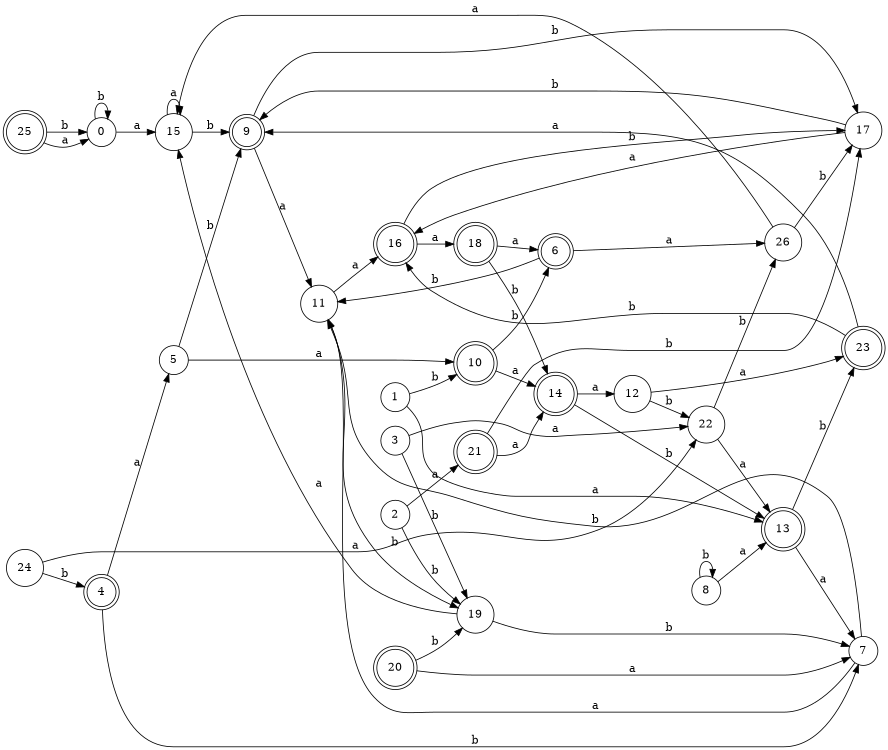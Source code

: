 digraph n22_6 {
__start0 [label="" shape="none"];

rankdir=LR;
size="8,5";

s0 [style="filled", color="black", fillcolor="white" shape="circle", label="0"];
s1 [style="filled", color="black", fillcolor="white" shape="circle", label="1"];
s2 [style="filled", color="black", fillcolor="white" shape="circle", label="2"];
s3 [style="filled", color="black", fillcolor="white" shape="circle", label="3"];
s4 [style="rounded,filled", color="black", fillcolor="white" shape="doublecircle", label="4"];
s5 [style="filled", color="black", fillcolor="white" shape="circle", label="5"];
s6 [style="rounded,filled", color="black", fillcolor="white" shape="doublecircle", label="6"];
s7 [style="filled", color="black", fillcolor="white" shape="circle", label="7"];
s8 [style="filled", color="black", fillcolor="white" shape="circle", label="8"];
s9 [style="rounded,filled", color="black", fillcolor="white" shape="doublecircle", label="9"];
s10 [style="rounded,filled", color="black", fillcolor="white" shape="doublecircle", label="10"];
s11 [style="filled", color="black", fillcolor="white" shape="circle", label="11"];
s12 [style="filled", color="black", fillcolor="white" shape="circle", label="12"];
s13 [style="rounded,filled", color="black", fillcolor="white" shape="doublecircle", label="13"];
s14 [style="rounded,filled", color="black", fillcolor="white" shape="doublecircle", label="14"];
s15 [style="filled", color="black", fillcolor="white" shape="circle", label="15"];
s16 [style="rounded,filled", color="black", fillcolor="white" shape="doublecircle", label="16"];
s17 [style="filled", color="black", fillcolor="white" shape="circle", label="17"];
s18 [style="rounded,filled", color="black", fillcolor="white" shape="doublecircle", label="18"];
s19 [style="filled", color="black", fillcolor="white" shape="circle", label="19"];
s20 [style="rounded,filled", color="black", fillcolor="white" shape="doublecircle", label="20"];
s21 [style="rounded,filled", color="black", fillcolor="white" shape="doublecircle", label="21"];
s22 [style="filled", color="black", fillcolor="white" shape="circle", label="22"];
s23 [style="rounded,filled", color="black", fillcolor="white" shape="doublecircle", label="23"];
s24 [style="filled", color="black", fillcolor="white" shape="circle", label="24"];
s25 [style="rounded,filled", color="black", fillcolor="white" shape="doublecircle", label="25"];
s26 [style="filled", color="black", fillcolor="white" shape="circle", label="26"];
s0 -> s15 [label="a"];
s0 -> s0 [label="b"];
s1 -> s13 [label="a"];
s1 -> s10 [label="b"];
s2 -> s21 [label="a"];
s2 -> s19 [label="b"];
s3 -> s22 [label="a"];
s3 -> s19 [label="b"];
s4 -> s5 [label="a"];
s4 -> s7 [label="b"];
s5 -> s10 [label="a"];
s5 -> s9 [label="b"];
s6 -> s26 [label="a"];
s6 -> s11 [label="b"];
s7 -> s11 [label="a"];
s7 -> s11 [label="b"];
s8 -> s13 [label="a"];
s8 -> s8 [label="b"];
s9 -> s11 [label="a"];
s9 -> s17 [label="b"];
s10 -> s14 [label="a"];
s10 -> s6 [label="b"];
s11 -> s16 [label="a"];
s11 -> s19 [label="b"];
s12 -> s23 [label="a"];
s12 -> s22 [label="b"];
s13 -> s7 [label="a"];
s13 -> s23 [label="b"];
s14 -> s12 [label="a"];
s14 -> s13 [label="b"];
s15 -> s15 [label="a"];
s15 -> s9 [label="b"];
s16 -> s18 [label="a"];
s16 -> s17 [label="b"];
s17 -> s16 [label="a"];
s17 -> s9 [label="b"];
s18 -> s6 [label="a"];
s18 -> s14 [label="b"];
s19 -> s15 [label="a"];
s19 -> s7 [label="b"];
s20 -> s7 [label="a"];
s20 -> s19 [label="b"];
s21 -> s14 [label="a"];
s21 -> s17 [label="b"];
s22 -> s13 [label="a"];
s22 -> s26 [label="b"];
s23 -> s9 [label="a"];
s23 -> s16 [label="b"];
s24 -> s22 [label="a"];
s24 -> s4 [label="b"];
s25 -> s0 [label="a"];
s25 -> s0 [label="b"];
s26 -> s15 [label="a"];
s26 -> s17 [label="b"];

}